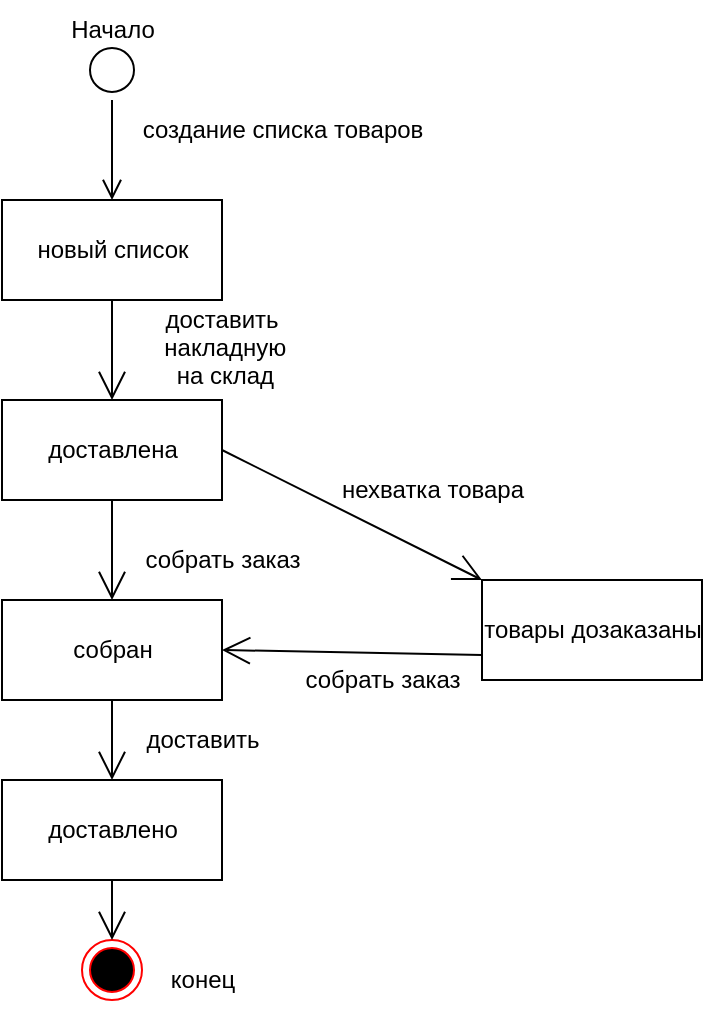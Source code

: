 <mxfile version="20.3.6" type="google"><diagram id="EXJVFo48iEIiecPBn331" name="Страница 1"><mxGraphModel grid="1" page="1" gridSize="10" guides="1" tooltips="1" connect="1" arrows="1" fold="1" pageScale="1" pageWidth="827" pageHeight="1169" math="0" shadow="0"><root><mxCell id="0"/><mxCell id="1" parent="0"/><mxCell id="WhWLWWYAvLjdzejSzctm-1" value="" style="ellipse;html=1;shape=startState;" vertex="1" parent="1"><mxGeometry x="120" y="40" width="30" height="30" as="geometry"/></mxCell><mxCell id="WhWLWWYAvLjdzejSzctm-2" value="" style="edgeStyle=orthogonalEdgeStyle;html=1;verticalAlign=bottom;endArrow=open;endSize=8;strokeColor=#000000;rounded=0;" edge="1" parent="1" source="WhWLWWYAvLjdzejSzctm-1"><mxGeometry relative="1" as="geometry"><mxPoint x="135" y="120" as="targetPoint"/></mxGeometry></mxCell><mxCell id="WhWLWWYAvLjdzejSzctm-3" value="Начало" style="text;html=1;align=center;verticalAlign=middle;resizable=0;points=[];autosize=1;strokeColor=none;fillColor=none;" vertex="1" parent="1"><mxGeometry x="100" y="20" width="70" height="30" as="geometry"/></mxCell><mxCell id="WhWLWWYAvLjdzejSzctm-4" value="создание списка товаров" style="text;html=1;align=center;verticalAlign=middle;resizable=0;points=[];autosize=1;strokeColor=none;fillColor=none;" vertex="1" parent="1"><mxGeometry x="140" y="70" width="160" height="30" as="geometry"/></mxCell><mxCell id="WhWLWWYAvLjdzejSzctm-6" value="доставить&#10; накладную&#10; на склад" style="text;align=center;fontStyle=0;verticalAlign=middle;spacingLeft=3;spacingRight=3;strokeColor=none;rotatable=0;points=[[0,0.5],[1,0.5]];portConstraint=eastwest;" vertex="1" parent="1"><mxGeometry x="150" y="180" width="80" height="26" as="geometry"/></mxCell><mxCell id="WhWLWWYAvLjdzejSzctm-7" value="новый список" style="html=1;" vertex="1" parent="1"><mxGeometry x="80" y="120" width="110" height="50" as="geometry"/></mxCell><mxCell id="WhWLWWYAvLjdzejSzctm-10" value="" style="endArrow=open;endFill=1;endSize=12;html=1;rounded=0;exitX=0.5;exitY=1;exitDx=0;exitDy=0;" edge="1" parent="1" source="WhWLWWYAvLjdzejSzctm-7"><mxGeometry width="160" relative="1" as="geometry"><mxPoint x="330" y="300" as="sourcePoint"/><mxPoint x="135" y="220" as="targetPoint"/></mxGeometry></mxCell><mxCell id="WhWLWWYAvLjdzejSzctm-11" value="доставлена" style="html=1;" vertex="1" parent="1"><mxGeometry x="80" y="220" width="110" height="50" as="geometry"/></mxCell><mxCell id="WhWLWWYAvLjdzejSzctm-12" value="" style="endArrow=open;endFill=1;endSize=12;html=1;rounded=0;exitX=0.5;exitY=1;exitDx=0;exitDy=0;" edge="1" parent="1" source="WhWLWWYAvLjdzejSzctm-11"><mxGeometry width="160" relative="1" as="geometry"><mxPoint x="330" y="300" as="sourcePoint"/><mxPoint x="135" y="320" as="targetPoint"/></mxGeometry></mxCell><mxCell id="WhWLWWYAvLjdzejSzctm-13" value="собрать заказ" style="text;html=1;align=center;verticalAlign=middle;resizable=0;points=[];autosize=1;strokeColor=none;fillColor=none;" vertex="1" parent="1"><mxGeometry x="140" y="285" width="100" height="30" as="geometry"/></mxCell><mxCell id="WhWLWWYAvLjdzejSzctm-14" value="" style="endArrow=open;endFill=1;endSize=12;html=1;rounded=0;exitX=1;exitY=0.5;exitDx=0;exitDy=0;" edge="1" parent="1" source="WhWLWWYAvLjdzejSzctm-11"><mxGeometry width="160" relative="1" as="geometry"><mxPoint x="330" y="290" as="sourcePoint"/><mxPoint x="320" y="310" as="targetPoint"/></mxGeometry></mxCell><mxCell id="WhWLWWYAvLjdzejSzctm-15" value="нехватка товара&lt;br&gt;" style="text;html=1;align=center;verticalAlign=middle;resizable=0;points=[];autosize=1;strokeColor=none;fillColor=none;" vertex="1" parent="1"><mxGeometry x="240" y="250" width="110" height="30" as="geometry"/></mxCell><mxCell id="WhWLWWYAvLjdzejSzctm-16" value="товары дозаказаны" style="html=1;" vertex="1" parent="1"><mxGeometry x="320" y="310" width="110" height="50" as="geometry"/></mxCell><mxCell id="WhWLWWYAvLjdzejSzctm-17" value="собран" style="html=1;" vertex="1" parent="1"><mxGeometry x="80" y="320" width="110" height="50" as="geometry"/></mxCell><mxCell id="WhWLWWYAvLjdzejSzctm-18" value="" style="endArrow=open;endFill=1;endSize=12;html=1;rounded=0;exitX=0;exitY=0.75;exitDx=0;exitDy=0;entryX=1;entryY=0.5;entryDx=0;entryDy=0;" edge="1" parent="1" source="WhWLWWYAvLjdzejSzctm-16" target="WhWLWWYAvLjdzejSzctm-17"><mxGeometry width="160" relative="1" as="geometry"><mxPoint x="330" y="280" as="sourcePoint"/><mxPoint x="490" y="280" as="targetPoint"/></mxGeometry></mxCell><mxCell id="WhWLWWYAvLjdzejSzctm-19" value="собрать заказ" style="text;html=1;align=center;verticalAlign=middle;resizable=0;points=[];autosize=1;strokeColor=none;fillColor=none;" vertex="1" parent="1"><mxGeometry x="220" y="345" width="100" height="30" as="geometry"/></mxCell><mxCell id="WhWLWWYAvLjdzejSzctm-20" value="доставлено" style="html=1;" vertex="1" parent="1"><mxGeometry x="80" y="410" width="110" height="50" as="geometry"/></mxCell><mxCell id="WhWLWWYAvLjdzejSzctm-21" value="" style="endArrow=open;endFill=1;endSize=12;html=1;rounded=0;exitX=0.5;exitY=1;exitDx=0;exitDy=0;entryX=0.5;entryY=0;entryDx=0;entryDy=0;" edge="1" parent="1" source="WhWLWWYAvLjdzejSzctm-17" target="WhWLWWYAvLjdzejSzctm-20"><mxGeometry width="160" relative="1" as="geometry"><mxPoint x="330" y="370" as="sourcePoint"/><mxPoint x="490" y="370" as="targetPoint"/></mxGeometry></mxCell><mxCell id="WhWLWWYAvLjdzejSzctm-22" value="доставить" style="text;html=1;align=center;verticalAlign=middle;resizable=0;points=[];autosize=1;strokeColor=none;fillColor=none;" vertex="1" parent="1"><mxGeometry x="140" y="375" width="80" height="30" as="geometry"/></mxCell><mxCell id="WhWLWWYAvLjdzejSzctm-23" value="" style="ellipse;html=1;shape=endState;fillColor=#000000;strokeColor=#ff0000;" vertex="1" parent="1"><mxGeometry x="120" y="490" width="30" height="30" as="geometry"/></mxCell><mxCell id="WhWLWWYAvLjdzejSzctm-24" value="" style="endArrow=open;endFill=1;endSize=12;html=1;rounded=0;exitX=0.5;exitY=1;exitDx=0;exitDy=0;" edge="1" parent="1" source="WhWLWWYAvLjdzejSzctm-20" target="WhWLWWYAvLjdzejSzctm-23"><mxGeometry width="160" relative="1" as="geometry"><mxPoint x="330" y="370" as="sourcePoint"/><mxPoint x="490" y="370" as="targetPoint"/></mxGeometry></mxCell><mxCell id="WhWLWWYAvLjdzejSzctm-25" value="конец" style="text;html=1;align=center;verticalAlign=middle;resizable=0;points=[];autosize=1;strokeColor=none;fillColor=none;" vertex="1" parent="1"><mxGeometry x="150" y="495" width="60" height="30" as="geometry"/></mxCell></root></mxGraphModel></diagram></mxfile>